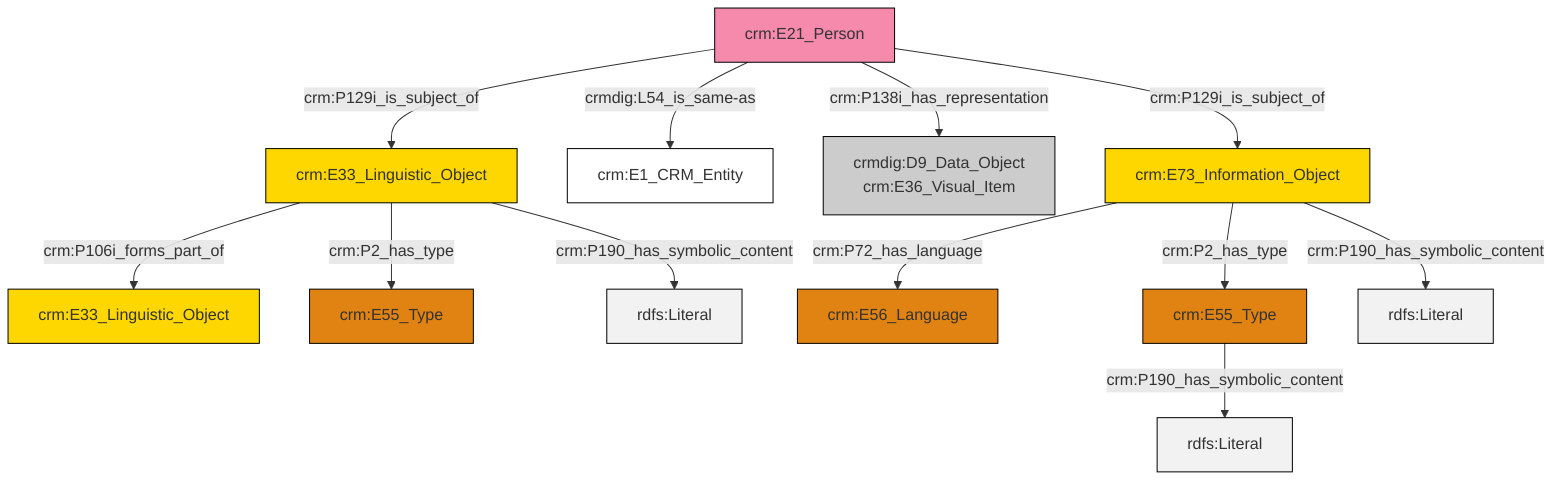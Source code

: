 graph TD
classDef Literal fill:#f2f2f2,stroke:#000000;
classDef CRM_Entity fill:#FFFFFF,stroke:#000000;
classDef Temporal_Entity fill:#00C9E6, stroke:#000000;
classDef Type fill:#E18312, stroke:#000000;
classDef Time-Span fill:#2C9C91, stroke:#000000;
classDef Appellation fill:#FFEB7F, stroke:#000000;
classDef Place fill:#008836, stroke:#000000;
classDef Persistent_Item fill:#B266B2, stroke:#000000;
classDef Conceptual_Object fill:#FFD700, stroke:#000000;
classDef Physical_Thing fill:#D2B48C, stroke:#000000;
classDef Actor fill:#f58aad, stroke:#000000;
classDef PC_Classes fill:#4ce600, stroke:#000000;
classDef Multi fill:#cccccc,stroke:#000000;

0["crm:E73_Information_Object"]:::Conceptual_Object -->|crm:P72_has_language| 1["crm:E56_Language"]:::Type
4["crm:E21_Person"]:::Actor -->|crm:P129i_is_subject_of| 5["crm:E33_Linguistic_Object"]:::Conceptual_Object
4["crm:E21_Person"]:::Actor -->|crmdig:L54_is_same-as| 2["crm:E1_CRM_Entity"]:::CRM_Entity
0["crm:E73_Information_Object"]:::Conceptual_Object -->|crm:P2_has_type| 10["crm:E55_Type"]:::Type
5["crm:E33_Linguistic_Object"]:::Conceptual_Object -->|crm:P106i_forms_part_of| 11["crm:E33_Linguistic_Object"]:::Conceptual_Object
10["crm:E55_Type"]:::Type -->|crm:P190_has_symbolic_content| 15[rdfs:Literal]:::Literal
5["crm:E33_Linguistic_Object"]:::Conceptual_Object -->|crm:P2_has_type| 6["crm:E55_Type"]:::Type
4["crm:E21_Person"]:::Actor -->|crm:P138i_has_representation| 16["crmdig:D9_Data_Object<br>crm:E36_Visual_Item"]:::Multi
5["crm:E33_Linguistic_Object"]:::Conceptual_Object -->|crm:P190_has_symbolic_content| 18[rdfs:Literal]:::Literal
0["crm:E73_Information_Object"]:::Conceptual_Object -->|crm:P190_has_symbolic_content| 19[rdfs:Literal]:::Literal
4["crm:E21_Person"]:::Actor -->|crm:P129i_is_subject_of| 0["crm:E73_Information_Object"]:::Conceptual_Object